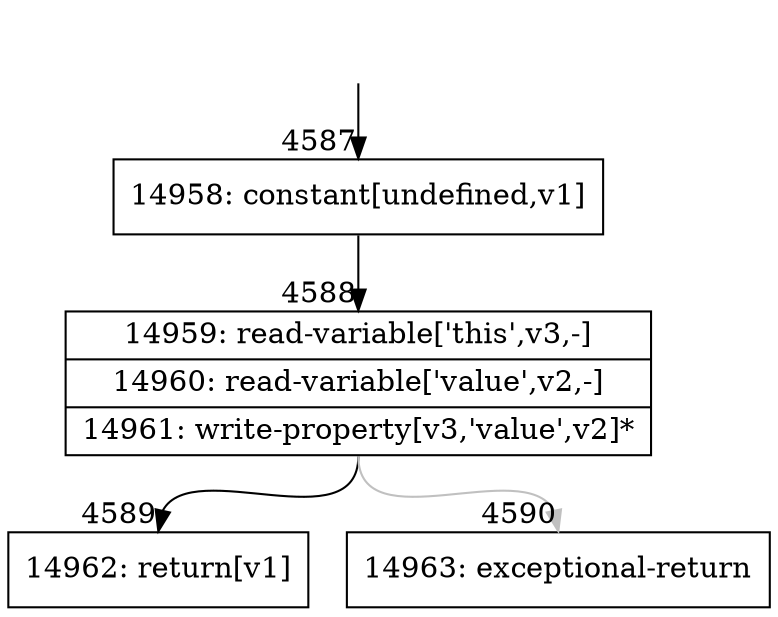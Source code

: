 digraph {
rankdir="TD"
BB_entry204[shape=none,label=""];
BB_entry204 -> BB4587 [tailport=s, headport=n, headlabel="    4587"]
BB4587 [shape=record label="{14958: constant[undefined,v1]}" ] 
BB4587 -> BB4588 [tailport=s, headport=n, headlabel="      4588"]
BB4588 [shape=record label="{14959: read-variable['this',v3,-]|14960: read-variable['value',v2,-]|14961: write-property[v3,'value',v2]*}" ] 
BB4588 -> BB4589 [tailport=s, headport=n, headlabel="      4589"]
BB4588 -> BB4590 [tailport=s, headport=n, color=gray, headlabel="      4590"]
BB4589 [shape=record label="{14962: return[v1]}" ] 
BB4590 [shape=record label="{14963: exceptional-return}" ] 
//#$~ 2621
}

